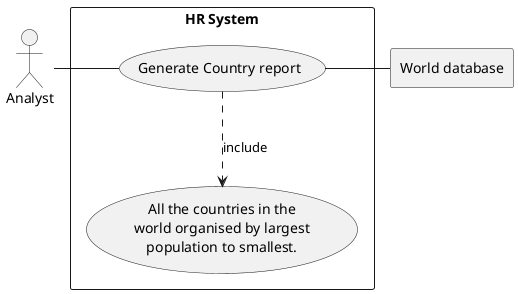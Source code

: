 @startuml
@startuml

actor Analys as "Analyst"

rectangle WorldDB as "World database"

rectangle "HR System" {
    usecase UC1 as "Generate Country report"

    usecase UC2 as "All the countries in the
    world organised by largest
    population to smallest."

    Analys - UC1
    UC1 ..> UC2 : include
    UC1 - WorldDB
}
@enduml


//d123